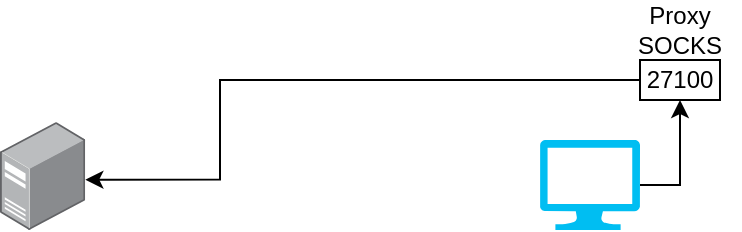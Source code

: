 <mxfile version="23.1.5" type="device">
  <diagram name="Página-1" id="QtPSpRnuiM47yX5Z4GX7">
    <mxGraphModel dx="537" dy="305" grid="1" gridSize="10" guides="1" tooltips="1" connect="1" arrows="1" fold="1" page="1" pageScale="1" pageWidth="827" pageHeight="1169" math="0" shadow="0">
      <root>
        <mxCell id="0" />
        <mxCell id="1" parent="0" />
        <mxCell id="M6-WJv1cJtjf_hHQN4af-7" style="edgeStyle=orthogonalEdgeStyle;rounded=0;orthogonalLoop=1;jettySize=auto;html=1;exitX=1;exitY=0.5;exitDx=0;exitDy=0;exitPerimeter=0;entryX=0.5;entryY=1;entryDx=0;entryDy=0;" edge="1" parent="1" source="M6-WJv1cJtjf_hHQN4af-3" target="M6-WJv1cJtjf_hHQN4af-5">
          <mxGeometry relative="1" as="geometry" />
        </mxCell>
        <mxCell id="M6-WJv1cJtjf_hHQN4af-3" value="" style="verticalLabelPosition=bottom;html=1;verticalAlign=top;align=center;strokeColor=none;fillColor=#00BEF2;shape=mxgraph.azure.computer;pointerEvents=1;" vertex="1" parent="1">
          <mxGeometry x="520" y="590" width="50" height="45" as="geometry" />
        </mxCell>
        <mxCell id="M6-WJv1cJtjf_hHQN4af-4" value="" style="image;points=[];aspect=fixed;html=1;align=center;shadow=0;dashed=0;image=img/lib/allied_telesis/computer_and_terminals/Server_Desktop.svg;" vertex="1" parent="1">
          <mxGeometry x="250" y="581" width="42.6" height="54" as="geometry" />
        </mxCell>
        <mxCell id="M6-WJv1cJtjf_hHQN4af-12" style="edgeStyle=orthogonalEdgeStyle;rounded=0;orthogonalLoop=1;jettySize=auto;html=1;entryX=1.002;entryY=0.534;entryDx=0;entryDy=0;entryPerimeter=0;" edge="1" parent="1" source="M6-WJv1cJtjf_hHQN4af-5" target="M6-WJv1cJtjf_hHQN4af-4">
          <mxGeometry relative="1" as="geometry">
            <mxPoint x="340.0" y="560" as="targetPoint" />
            <Array as="points">
              <mxPoint x="360" y="560" />
              <mxPoint x="360" y="610" />
            </Array>
          </mxGeometry>
        </mxCell>
        <mxCell id="M6-WJv1cJtjf_hHQN4af-5" value="27100" style="rounded=0;whiteSpace=wrap;html=1;" vertex="1" parent="1">
          <mxGeometry x="570" y="550" width="40" height="20" as="geometry" />
        </mxCell>
        <mxCell id="M6-WJv1cJtjf_hHQN4af-14" value="Proxy SOCKS" style="text;html=1;align=center;verticalAlign=middle;whiteSpace=wrap;rounded=0;" vertex="1" parent="1">
          <mxGeometry x="560" y="520" width="60" height="30" as="geometry" />
        </mxCell>
        <mxCell id="M6-WJv1cJtjf_hHQN4af-15" value="" style="shape=image;html=1;verticalAlign=top;verticalLabelPosition=bottom;labelBackgroundColor=#ffffff;imageAspect=0;aspect=fixed;image=https://cdn2.iconfinder.com/data/icons/browsers/Firefox.png" vertex="1" parent="1">
          <mxGeometry x="530" y="593" width="30" height="30" as="geometry" />
        </mxCell>
      </root>
    </mxGraphModel>
  </diagram>
</mxfile>
